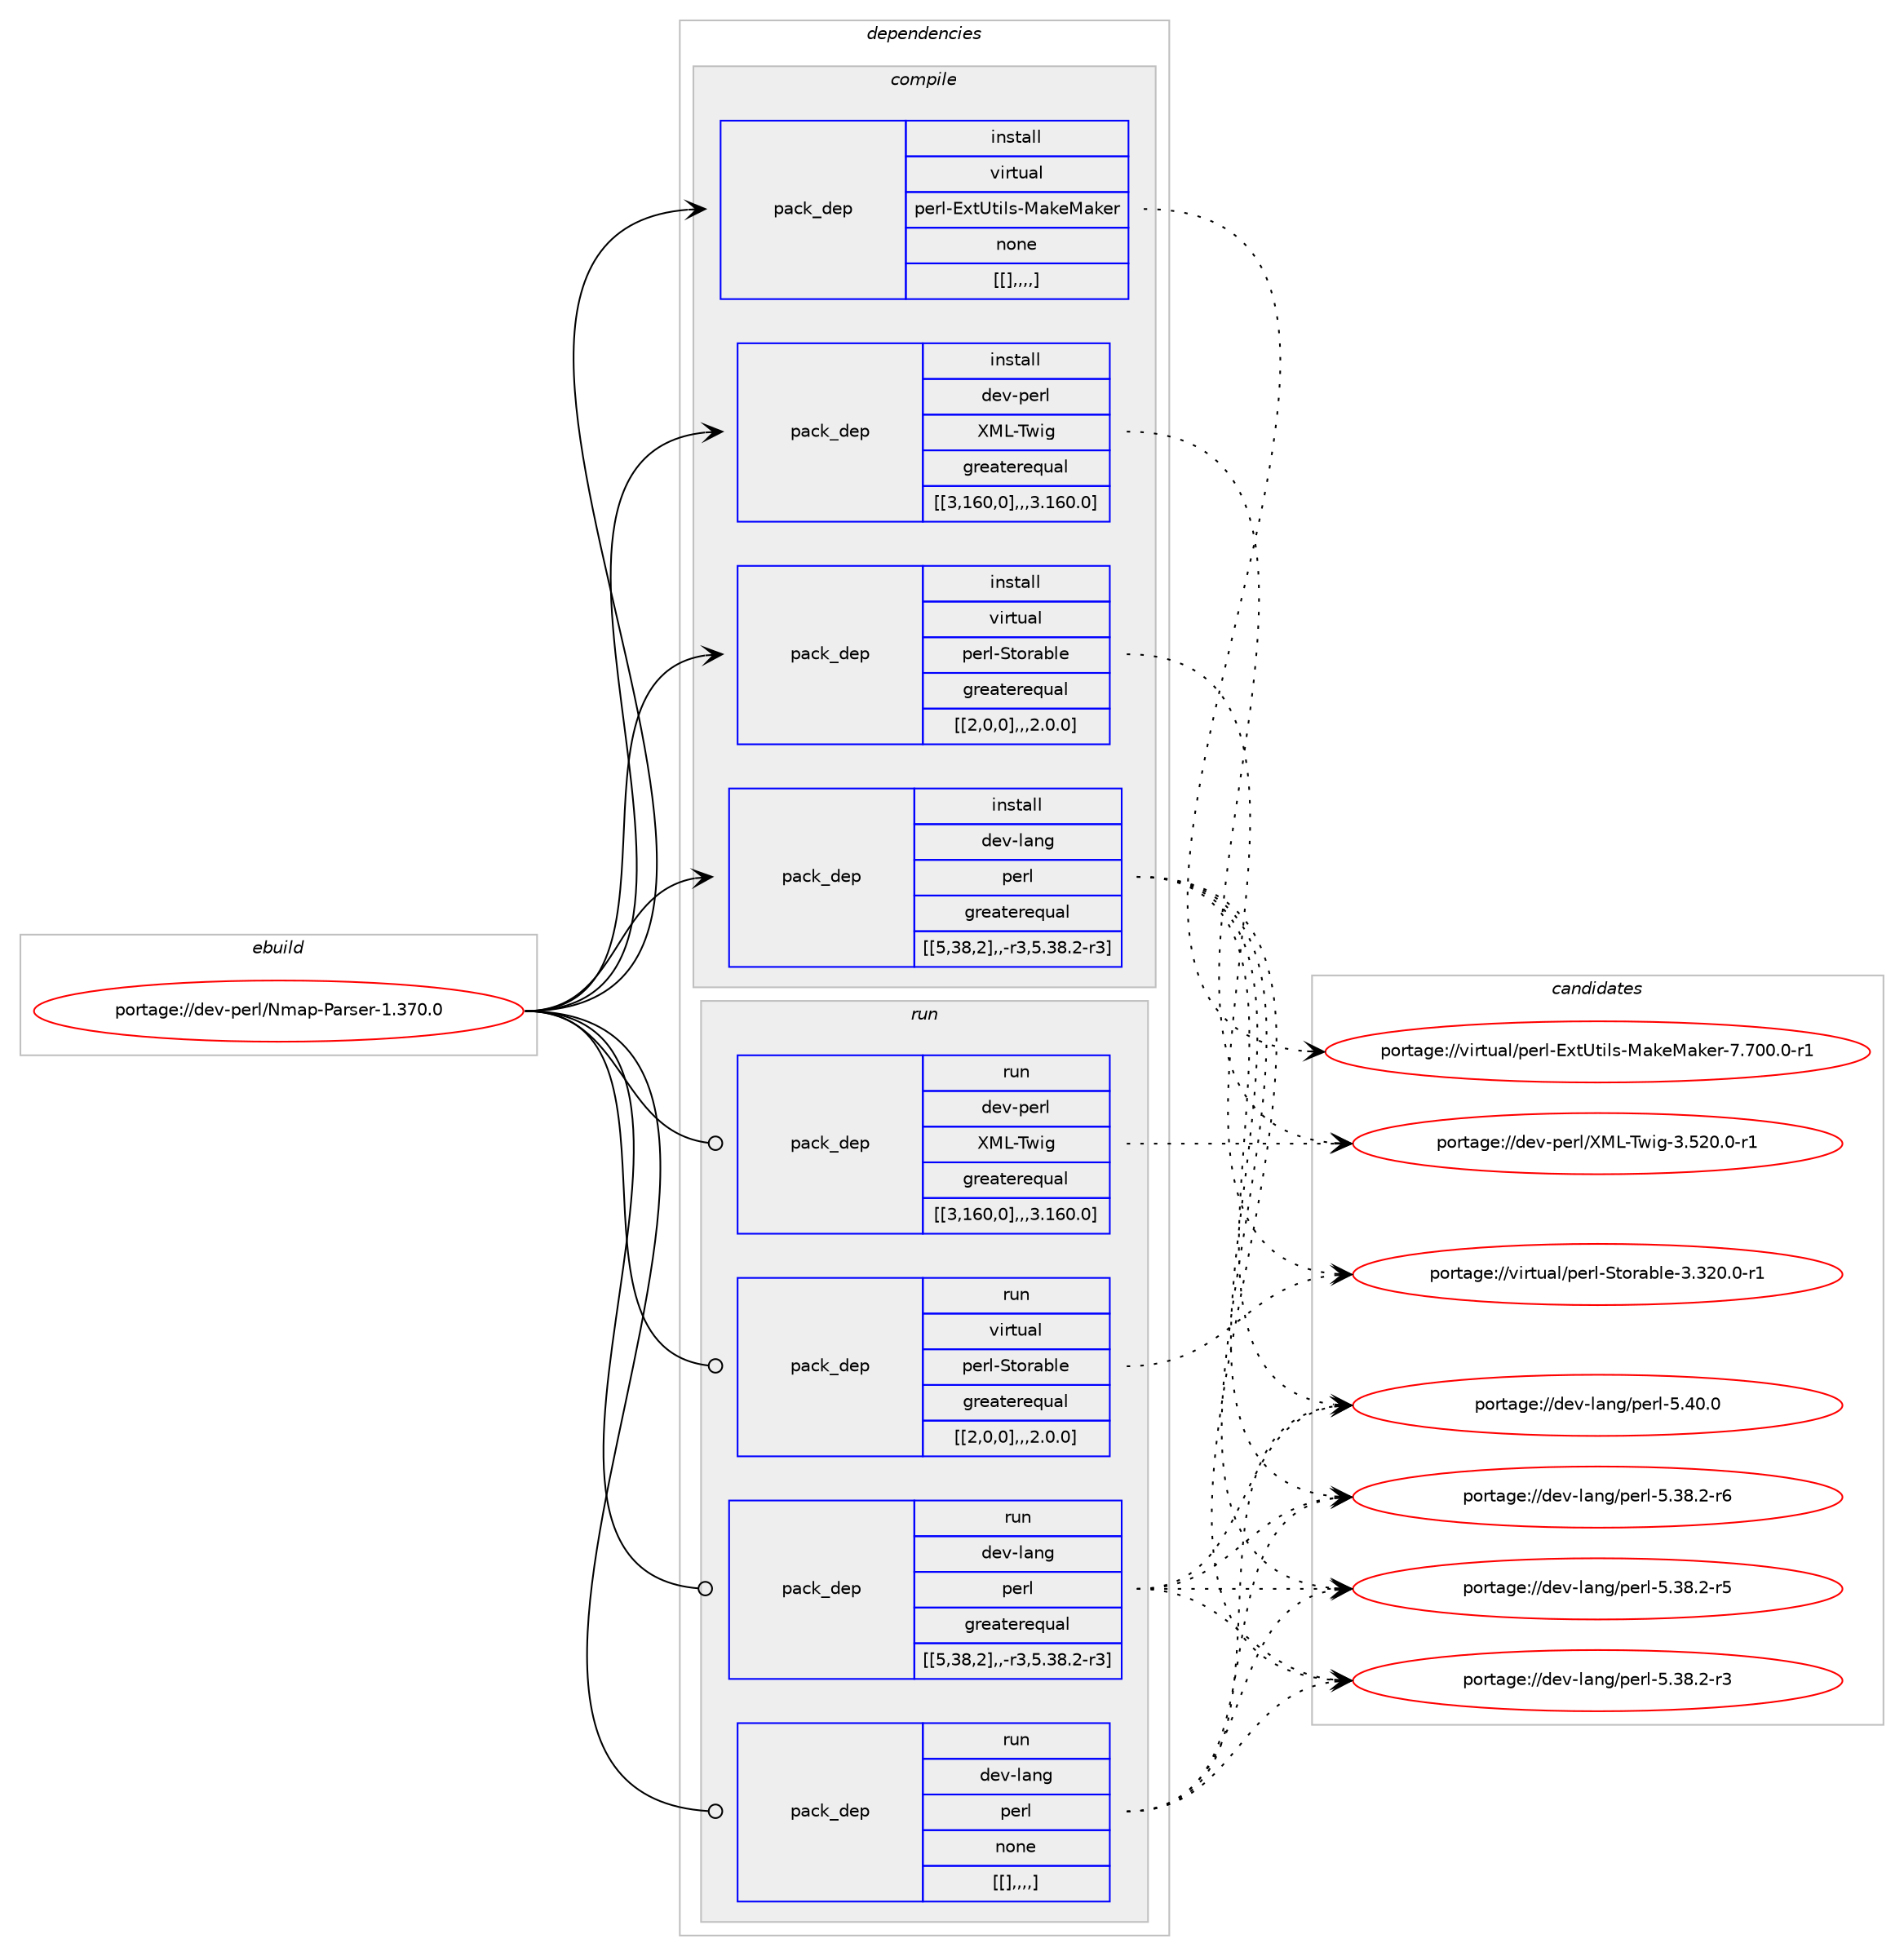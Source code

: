 digraph prolog {

# *************
# Graph options
# *************

newrank=true;
concentrate=true;
compound=true;
graph [rankdir=LR,fontname=Helvetica,fontsize=10,ranksep=1.5];#, ranksep=2.5, nodesep=0.2];
edge  [arrowhead=vee];
node  [fontname=Helvetica,fontsize=10];

# **********
# The ebuild
# **********

subgraph cluster_leftcol {
color=gray;
label=<<i>ebuild</i>>;
id [label="portage://dev-perl/Nmap-Parser-1.370.0", color=red, width=4, href="../dev-perl/Nmap-Parser-1.370.0.svg"];
}

# ****************
# The dependencies
# ****************

subgraph cluster_midcol {
color=gray;
label=<<i>dependencies</i>>;
subgraph cluster_compile {
fillcolor="#eeeeee";
style=filled;
label=<<i>compile</i>>;
subgraph pack103669 {
dependency135329 [label=<<TABLE BORDER="0" CELLBORDER="1" CELLSPACING="0" CELLPADDING="4" WIDTH="220"><TR><TD ROWSPAN="6" CELLPADDING="30">pack_dep</TD></TR><TR><TD WIDTH="110">install</TD></TR><TR><TD>dev-lang</TD></TR><TR><TD>perl</TD></TR><TR><TD>greaterequal</TD></TR><TR><TD>[[5,38,2],,-r3,5.38.2-r3]</TD></TR></TABLE>>, shape=none, color=blue];
}
id:e -> dependency135329:w [weight=20,style="solid",arrowhead="vee"];
subgraph pack103670 {
dependency135330 [label=<<TABLE BORDER="0" CELLBORDER="1" CELLSPACING="0" CELLPADDING="4" WIDTH="220"><TR><TD ROWSPAN="6" CELLPADDING="30">pack_dep</TD></TR><TR><TD WIDTH="110">install</TD></TR><TR><TD>dev-perl</TD></TR><TR><TD>XML-Twig</TD></TR><TR><TD>greaterequal</TD></TR><TR><TD>[[3,160,0],,,3.160.0]</TD></TR></TABLE>>, shape=none, color=blue];
}
id:e -> dependency135330:w [weight=20,style="solid",arrowhead="vee"];
subgraph pack103671 {
dependency135331 [label=<<TABLE BORDER="0" CELLBORDER="1" CELLSPACING="0" CELLPADDING="4" WIDTH="220"><TR><TD ROWSPAN="6" CELLPADDING="30">pack_dep</TD></TR><TR><TD WIDTH="110">install</TD></TR><TR><TD>virtual</TD></TR><TR><TD>perl-ExtUtils-MakeMaker</TD></TR><TR><TD>none</TD></TR><TR><TD>[[],,,,]</TD></TR></TABLE>>, shape=none, color=blue];
}
id:e -> dependency135331:w [weight=20,style="solid",arrowhead="vee"];
subgraph pack103672 {
dependency135332 [label=<<TABLE BORDER="0" CELLBORDER="1" CELLSPACING="0" CELLPADDING="4" WIDTH="220"><TR><TD ROWSPAN="6" CELLPADDING="30">pack_dep</TD></TR><TR><TD WIDTH="110">install</TD></TR><TR><TD>virtual</TD></TR><TR><TD>perl-Storable</TD></TR><TR><TD>greaterequal</TD></TR><TR><TD>[[2,0,0],,,2.0.0]</TD></TR></TABLE>>, shape=none, color=blue];
}
id:e -> dependency135332:w [weight=20,style="solid",arrowhead="vee"];
}
subgraph cluster_compileandrun {
fillcolor="#eeeeee";
style=filled;
label=<<i>compile and run</i>>;
}
subgraph cluster_run {
fillcolor="#eeeeee";
style=filled;
label=<<i>run</i>>;
subgraph pack103673 {
dependency135333 [label=<<TABLE BORDER="0" CELLBORDER="1" CELLSPACING="0" CELLPADDING="4" WIDTH="220"><TR><TD ROWSPAN="6" CELLPADDING="30">pack_dep</TD></TR><TR><TD WIDTH="110">run</TD></TR><TR><TD>dev-lang</TD></TR><TR><TD>perl</TD></TR><TR><TD>greaterequal</TD></TR><TR><TD>[[5,38,2],,-r3,5.38.2-r3]</TD></TR></TABLE>>, shape=none, color=blue];
}
id:e -> dependency135333:w [weight=20,style="solid",arrowhead="odot"];
subgraph pack103674 {
dependency135334 [label=<<TABLE BORDER="0" CELLBORDER="1" CELLSPACING="0" CELLPADDING="4" WIDTH="220"><TR><TD ROWSPAN="6" CELLPADDING="30">pack_dep</TD></TR><TR><TD WIDTH="110">run</TD></TR><TR><TD>dev-lang</TD></TR><TR><TD>perl</TD></TR><TR><TD>none</TD></TR><TR><TD>[[],,,,]</TD></TR></TABLE>>, shape=none, color=blue];
}
id:e -> dependency135334:w [weight=20,style="solid",arrowhead="odot"];
subgraph pack103675 {
dependency135335 [label=<<TABLE BORDER="0" CELLBORDER="1" CELLSPACING="0" CELLPADDING="4" WIDTH="220"><TR><TD ROWSPAN="6" CELLPADDING="30">pack_dep</TD></TR><TR><TD WIDTH="110">run</TD></TR><TR><TD>dev-perl</TD></TR><TR><TD>XML-Twig</TD></TR><TR><TD>greaterequal</TD></TR><TR><TD>[[3,160,0],,,3.160.0]</TD></TR></TABLE>>, shape=none, color=blue];
}
id:e -> dependency135335:w [weight=20,style="solid",arrowhead="odot"];
subgraph pack103676 {
dependency135336 [label=<<TABLE BORDER="0" CELLBORDER="1" CELLSPACING="0" CELLPADDING="4" WIDTH="220"><TR><TD ROWSPAN="6" CELLPADDING="30">pack_dep</TD></TR><TR><TD WIDTH="110">run</TD></TR><TR><TD>virtual</TD></TR><TR><TD>perl-Storable</TD></TR><TR><TD>greaterequal</TD></TR><TR><TD>[[2,0,0],,,2.0.0]</TD></TR></TABLE>>, shape=none, color=blue];
}
id:e -> dependency135336:w [weight=20,style="solid",arrowhead="odot"];
}
}

# **************
# The candidates
# **************

subgraph cluster_choices {
rank=same;
color=gray;
label=<<i>candidates</i>>;

subgraph choice103669 {
color=black;
nodesep=1;
choice10010111845108971101034711210111410845534652484648 [label="portage://dev-lang/perl-5.40.0", color=red, width=4,href="../dev-lang/perl-5.40.0.svg"];
choice100101118451089711010347112101114108455346515646504511454 [label="portage://dev-lang/perl-5.38.2-r6", color=red, width=4,href="../dev-lang/perl-5.38.2-r6.svg"];
choice100101118451089711010347112101114108455346515646504511453 [label="portage://dev-lang/perl-5.38.2-r5", color=red, width=4,href="../dev-lang/perl-5.38.2-r5.svg"];
choice100101118451089711010347112101114108455346515646504511451 [label="portage://dev-lang/perl-5.38.2-r3", color=red, width=4,href="../dev-lang/perl-5.38.2-r3.svg"];
dependency135329:e -> choice10010111845108971101034711210111410845534652484648:w [style=dotted,weight="100"];
dependency135329:e -> choice100101118451089711010347112101114108455346515646504511454:w [style=dotted,weight="100"];
dependency135329:e -> choice100101118451089711010347112101114108455346515646504511453:w [style=dotted,weight="100"];
dependency135329:e -> choice100101118451089711010347112101114108455346515646504511451:w [style=dotted,weight="100"];
}
subgraph choice103670 {
color=black;
nodesep=1;
choice1001011184511210111410847887776458411910510345514653504846484511449 [label="portage://dev-perl/XML-Twig-3.520.0-r1", color=red, width=4,href="../dev-perl/XML-Twig-3.520.0-r1.svg"];
dependency135330:e -> choice1001011184511210111410847887776458411910510345514653504846484511449:w [style=dotted,weight="100"];
}
subgraph choice103671 {
color=black;
nodesep=1;
choice1181051141161179710847112101114108456912011685116105108115457797107101779710710111445554655484846484511449 [label="portage://virtual/perl-ExtUtils-MakeMaker-7.700.0-r1", color=red, width=4,href="../virtual/perl-ExtUtils-MakeMaker-7.700.0-r1.svg"];
dependency135331:e -> choice1181051141161179710847112101114108456912011685116105108115457797107101779710710111445554655484846484511449:w [style=dotted,weight="100"];
}
subgraph choice103672 {
color=black;
nodesep=1;
choice11810511411611797108471121011141084583116111114979810810145514651504846484511449 [label="portage://virtual/perl-Storable-3.320.0-r1", color=red, width=4,href="../virtual/perl-Storable-3.320.0-r1.svg"];
dependency135332:e -> choice11810511411611797108471121011141084583116111114979810810145514651504846484511449:w [style=dotted,weight="100"];
}
subgraph choice103673 {
color=black;
nodesep=1;
choice10010111845108971101034711210111410845534652484648 [label="portage://dev-lang/perl-5.40.0", color=red, width=4,href="../dev-lang/perl-5.40.0.svg"];
choice100101118451089711010347112101114108455346515646504511454 [label="portage://dev-lang/perl-5.38.2-r6", color=red, width=4,href="../dev-lang/perl-5.38.2-r6.svg"];
choice100101118451089711010347112101114108455346515646504511453 [label="portage://dev-lang/perl-5.38.2-r5", color=red, width=4,href="../dev-lang/perl-5.38.2-r5.svg"];
choice100101118451089711010347112101114108455346515646504511451 [label="portage://dev-lang/perl-5.38.2-r3", color=red, width=4,href="../dev-lang/perl-5.38.2-r3.svg"];
dependency135333:e -> choice10010111845108971101034711210111410845534652484648:w [style=dotted,weight="100"];
dependency135333:e -> choice100101118451089711010347112101114108455346515646504511454:w [style=dotted,weight="100"];
dependency135333:e -> choice100101118451089711010347112101114108455346515646504511453:w [style=dotted,weight="100"];
dependency135333:e -> choice100101118451089711010347112101114108455346515646504511451:w [style=dotted,weight="100"];
}
subgraph choice103674 {
color=black;
nodesep=1;
choice10010111845108971101034711210111410845534652484648 [label="portage://dev-lang/perl-5.40.0", color=red, width=4,href="../dev-lang/perl-5.40.0.svg"];
choice100101118451089711010347112101114108455346515646504511454 [label="portage://dev-lang/perl-5.38.2-r6", color=red, width=4,href="../dev-lang/perl-5.38.2-r6.svg"];
choice100101118451089711010347112101114108455346515646504511453 [label="portage://dev-lang/perl-5.38.2-r5", color=red, width=4,href="../dev-lang/perl-5.38.2-r5.svg"];
choice100101118451089711010347112101114108455346515646504511451 [label="portage://dev-lang/perl-5.38.2-r3", color=red, width=4,href="../dev-lang/perl-5.38.2-r3.svg"];
dependency135334:e -> choice10010111845108971101034711210111410845534652484648:w [style=dotted,weight="100"];
dependency135334:e -> choice100101118451089711010347112101114108455346515646504511454:w [style=dotted,weight="100"];
dependency135334:e -> choice100101118451089711010347112101114108455346515646504511453:w [style=dotted,weight="100"];
dependency135334:e -> choice100101118451089711010347112101114108455346515646504511451:w [style=dotted,weight="100"];
}
subgraph choice103675 {
color=black;
nodesep=1;
choice1001011184511210111410847887776458411910510345514653504846484511449 [label="portage://dev-perl/XML-Twig-3.520.0-r1", color=red, width=4,href="../dev-perl/XML-Twig-3.520.0-r1.svg"];
dependency135335:e -> choice1001011184511210111410847887776458411910510345514653504846484511449:w [style=dotted,weight="100"];
}
subgraph choice103676 {
color=black;
nodesep=1;
choice11810511411611797108471121011141084583116111114979810810145514651504846484511449 [label="portage://virtual/perl-Storable-3.320.0-r1", color=red, width=4,href="../virtual/perl-Storable-3.320.0-r1.svg"];
dependency135336:e -> choice11810511411611797108471121011141084583116111114979810810145514651504846484511449:w [style=dotted,weight="100"];
}
}

}

